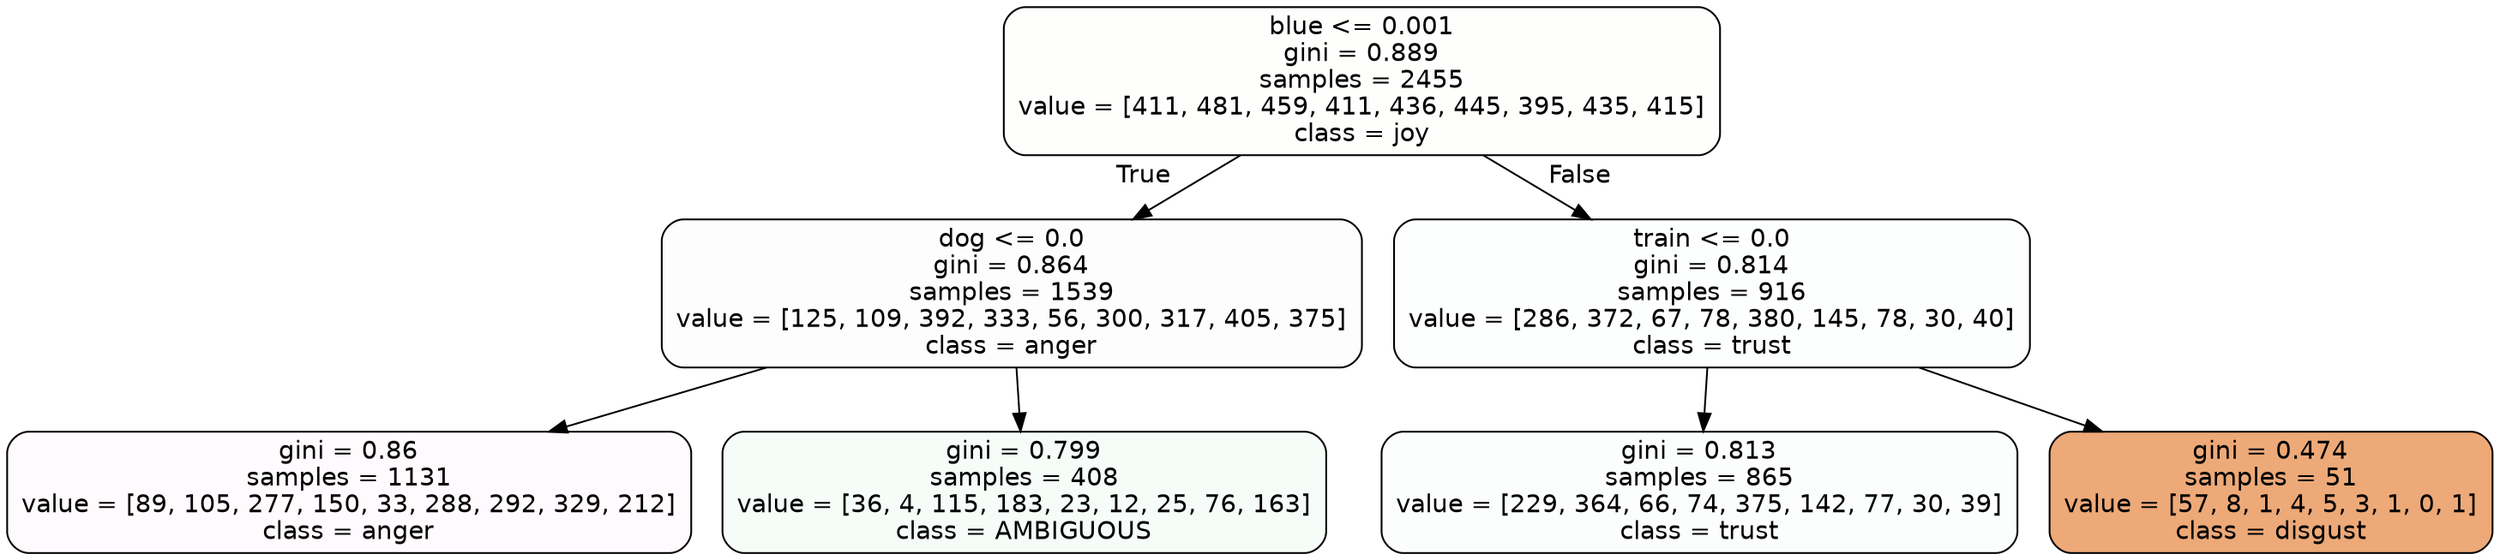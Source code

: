 digraph Tree {
node [shape=box, style="filled, rounded", color="black", fontname=helvetica] ;
edge [fontname=helvetica] ;
0 [label="blue <= 0.001\ngini = 0.889\nsamples = 2455\nvalue = [411, 481, 459, 411, 436, 445, 395, 435, 415]\nclass = joy", fillcolor="#d7e53902"] ;
1 [label="dog <= 0.0\ngini = 0.864\nsamples = 1539\nvalue = [125, 109, 392, 333, 56, 300, 317, 405, 375]\nclass = anger", fillcolor="#e539d702"] ;
0 -> 1 [labeldistance=2.5, labelangle=45, headlabel="True"] ;
2 [label="gini = 0.86\nsamples = 1131\nvalue = [89, 105, 277, 150, 33, 288, 292, 329, 212]\nclass = anger", fillcolor="#e539d706"] ;
1 -> 2 ;
3 [label="gini = 0.799\nsamples = 408\nvalue = [36, 4, 115, 183, 23, 12, 25, 76, 163]\nclass = AMBIGUOUS", fillcolor="#39e5810b"] ;
1 -> 3 ;
4 [label="train <= 0.0\ngini = 0.814\nsamples = 916\nvalue = [286, 372, 67, 78, 380, 145, 78, 30, 40]\nclass = trust", fillcolor="#39d7e502"] ;
0 -> 4 [labeldistance=2.5, labelangle=-45, headlabel="False"] ;
5 [label="gini = 0.813\nsamples = 865\nvalue = [229, 364, 66, 74, 375, 142, 77, 30, 39]\nclass = trust", fillcolor="#39d7e503"] ;
4 -> 5 ;
6 [label="gini = 0.474\nsamples = 51\nvalue = [57, 8, 1, 4, 5, 3, 1, 0, 1]\nclass = disgust", fillcolor="#e58139ae"] ;
4 -> 6 ;
}